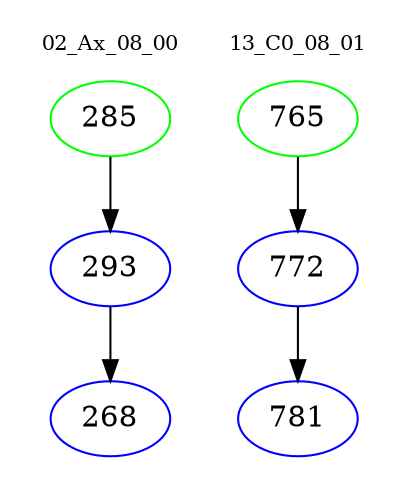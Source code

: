 digraph{
subgraph cluster_0 {
color = white
label = "02_Ax_08_00";
fontsize=10;
T0_285 [label="285", color="green"]
T0_285 -> T0_293 [color="black"]
T0_293 [label="293", color="blue"]
T0_293 -> T0_268 [color="black"]
T0_268 [label="268", color="blue"]
}
subgraph cluster_1 {
color = white
label = "13_C0_08_01";
fontsize=10;
T1_765 [label="765", color="green"]
T1_765 -> T1_772 [color="black"]
T1_772 [label="772", color="blue"]
T1_772 -> T1_781 [color="black"]
T1_781 [label="781", color="blue"]
}
}
